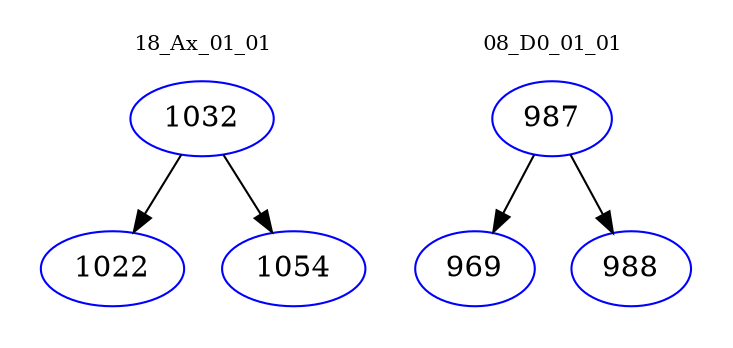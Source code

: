 digraph{
subgraph cluster_0 {
color = white
label = "18_Ax_01_01";
fontsize=10;
T0_1032 [label="1032", color="blue"]
T0_1032 -> T0_1022 [color="black"]
T0_1022 [label="1022", color="blue"]
T0_1032 -> T0_1054 [color="black"]
T0_1054 [label="1054", color="blue"]
}
subgraph cluster_1 {
color = white
label = "08_D0_01_01";
fontsize=10;
T1_987 [label="987", color="blue"]
T1_987 -> T1_969 [color="black"]
T1_969 [label="969", color="blue"]
T1_987 -> T1_988 [color="black"]
T1_988 [label="988", color="blue"]
}
}
